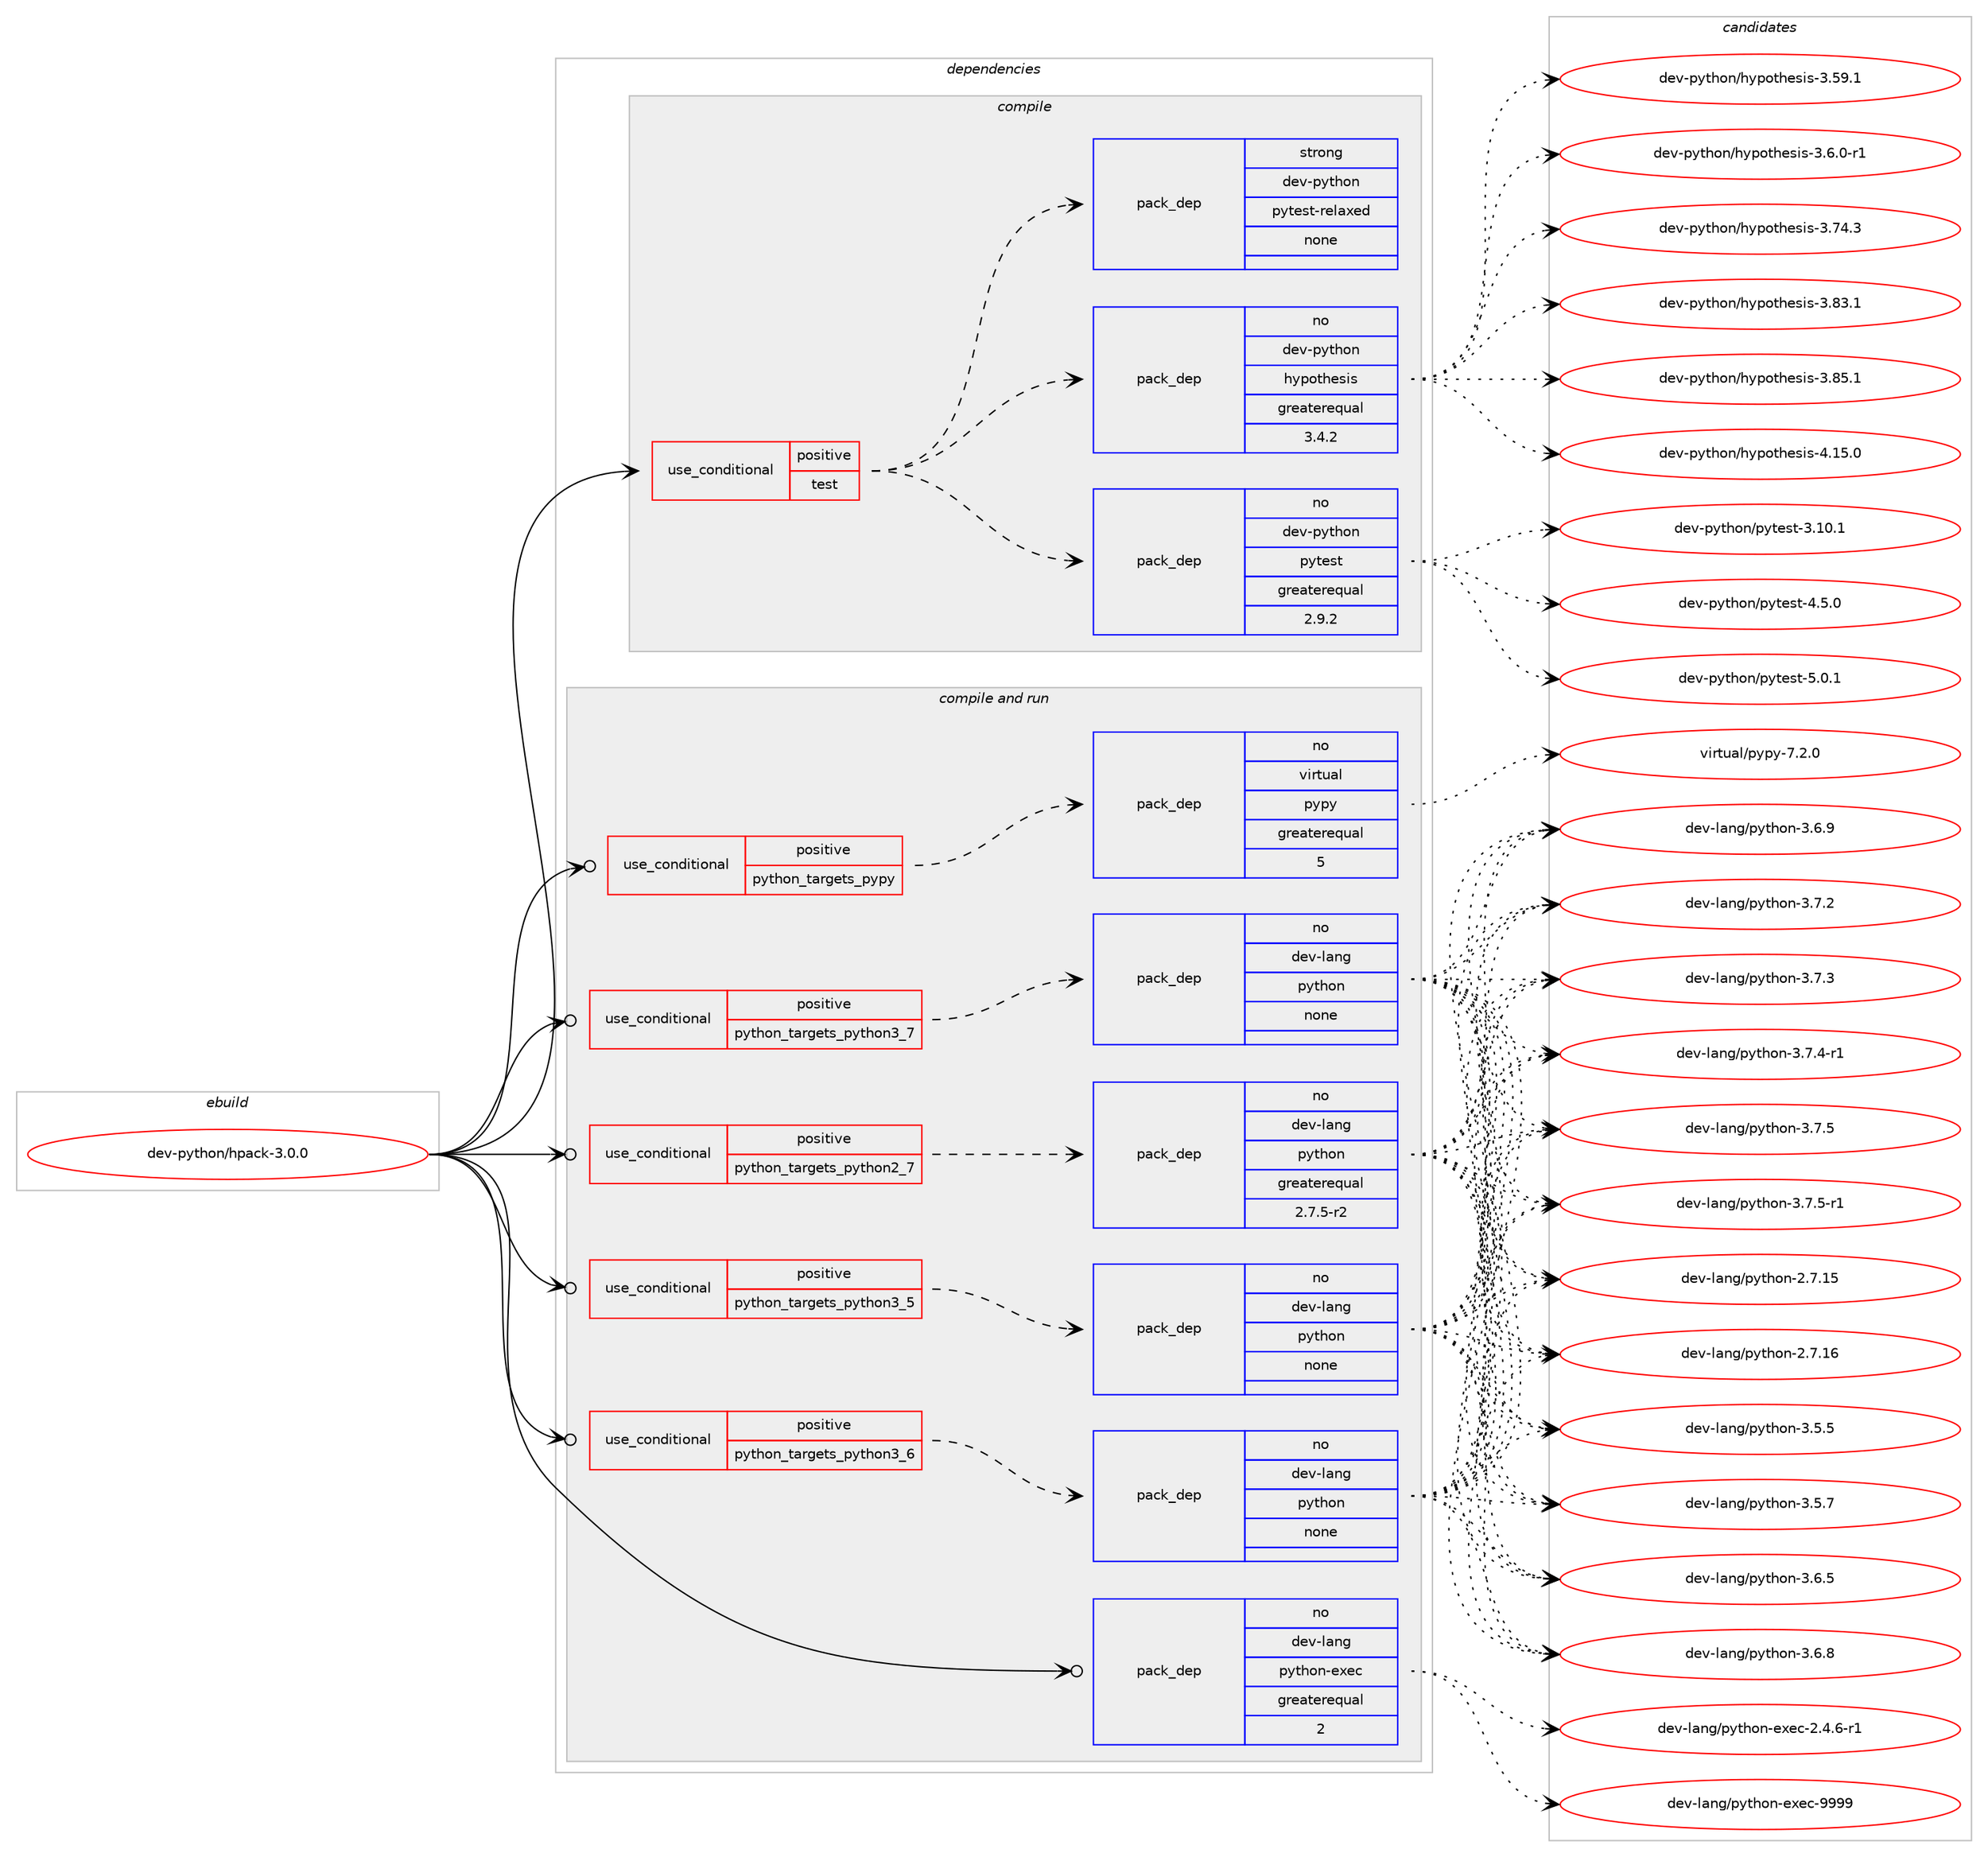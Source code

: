 digraph prolog {

# *************
# Graph options
# *************

newrank=true;
concentrate=true;
compound=true;
graph [rankdir=LR,fontname=Helvetica,fontsize=10,ranksep=1.5];#, ranksep=2.5, nodesep=0.2];
edge  [arrowhead=vee];
node  [fontname=Helvetica,fontsize=10];

# **********
# The ebuild
# **********

subgraph cluster_leftcol {
color=gray;
rank=same;
label=<<i>ebuild</i>>;
id [label="dev-python/hpack-3.0.0", color=red, width=4, href="../dev-python/hpack-3.0.0.svg"];
}

# ****************
# The dependencies
# ****************

subgraph cluster_midcol {
color=gray;
label=<<i>dependencies</i>>;
subgraph cluster_compile {
fillcolor="#eeeeee";
style=filled;
label=<<i>compile</i>>;
subgraph cond140491 {
dependency608456 [label=<<TABLE BORDER="0" CELLBORDER="1" CELLSPACING="0" CELLPADDING="4"><TR><TD ROWSPAN="3" CELLPADDING="10">use_conditional</TD></TR><TR><TD>positive</TD></TR><TR><TD>test</TD></TR></TABLE>>, shape=none, color=red];
subgraph pack456166 {
dependency608457 [label=<<TABLE BORDER="0" CELLBORDER="1" CELLSPACING="0" CELLPADDING="4" WIDTH="220"><TR><TD ROWSPAN="6" CELLPADDING="30">pack_dep</TD></TR><TR><TD WIDTH="110">no</TD></TR><TR><TD>dev-python</TD></TR><TR><TD>pytest</TD></TR><TR><TD>greaterequal</TD></TR><TR><TD>2.9.2</TD></TR></TABLE>>, shape=none, color=blue];
}
dependency608456:e -> dependency608457:w [weight=20,style="dashed",arrowhead="vee"];
subgraph pack456167 {
dependency608458 [label=<<TABLE BORDER="0" CELLBORDER="1" CELLSPACING="0" CELLPADDING="4" WIDTH="220"><TR><TD ROWSPAN="6" CELLPADDING="30">pack_dep</TD></TR><TR><TD WIDTH="110">no</TD></TR><TR><TD>dev-python</TD></TR><TR><TD>hypothesis</TD></TR><TR><TD>greaterequal</TD></TR><TR><TD>3.4.2</TD></TR></TABLE>>, shape=none, color=blue];
}
dependency608456:e -> dependency608458:w [weight=20,style="dashed",arrowhead="vee"];
subgraph pack456168 {
dependency608459 [label=<<TABLE BORDER="0" CELLBORDER="1" CELLSPACING="0" CELLPADDING="4" WIDTH="220"><TR><TD ROWSPAN="6" CELLPADDING="30">pack_dep</TD></TR><TR><TD WIDTH="110">strong</TD></TR><TR><TD>dev-python</TD></TR><TR><TD>pytest-relaxed</TD></TR><TR><TD>none</TD></TR><TR><TD></TD></TR></TABLE>>, shape=none, color=blue];
}
dependency608456:e -> dependency608459:w [weight=20,style="dashed",arrowhead="vee"];
}
id:e -> dependency608456:w [weight=20,style="solid",arrowhead="vee"];
}
subgraph cluster_compileandrun {
fillcolor="#eeeeee";
style=filled;
label=<<i>compile and run</i>>;
subgraph cond140492 {
dependency608460 [label=<<TABLE BORDER="0" CELLBORDER="1" CELLSPACING="0" CELLPADDING="4"><TR><TD ROWSPAN="3" CELLPADDING="10">use_conditional</TD></TR><TR><TD>positive</TD></TR><TR><TD>python_targets_pypy</TD></TR></TABLE>>, shape=none, color=red];
subgraph pack456169 {
dependency608461 [label=<<TABLE BORDER="0" CELLBORDER="1" CELLSPACING="0" CELLPADDING="4" WIDTH="220"><TR><TD ROWSPAN="6" CELLPADDING="30">pack_dep</TD></TR><TR><TD WIDTH="110">no</TD></TR><TR><TD>virtual</TD></TR><TR><TD>pypy</TD></TR><TR><TD>greaterequal</TD></TR><TR><TD>5</TD></TR></TABLE>>, shape=none, color=blue];
}
dependency608460:e -> dependency608461:w [weight=20,style="dashed",arrowhead="vee"];
}
id:e -> dependency608460:w [weight=20,style="solid",arrowhead="odotvee"];
subgraph cond140493 {
dependency608462 [label=<<TABLE BORDER="0" CELLBORDER="1" CELLSPACING="0" CELLPADDING="4"><TR><TD ROWSPAN="3" CELLPADDING="10">use_conditional</TD></TR><TR><TD>positive</TD></TR><TR><TD>python_targets_python2_7</TD></TR></TABLE>>, shape=none, color=red];
subgraph pack456170 {
dependency608463 [label=<<TABLE BORDER="0" CELLBORDER="1" CELLSPACING="0" CELLPADDING="4" WIDTH="220"><TR><TD ROWSPAN="6" CELLPADDING="30">pack_dep</TD></TR><TR><TD WIDTH="110">no</TD></TR><TR><TD>dev-lang</TD></TR><TR><TD>python</TD></TR><TR><TD>greaterequal</TD></TR><TR><TD>2.7.5-r2</TD></TR></TABLE>>, shape=none, color=blue];
}
dependency608462:e -> dependency608463:w [weight=20,style="dashed",arrowhead="vee"];
}
id:e -> dependency608462:w [weight=20,style="solid",arrowhead="odotvee"];
subgraph cond140494 {
dependency608464 [label=<<TABLE BORDER="0" CELLBORDER="1" CELLSPACING="0" CELLPADDING="4"><TR><TD ROWSPAN="3" CELLPADDING="10">use_conditional</TD></TR><TR><TD>positive</TD></TR><TR><TD>python_targets_python3_5</TD></TR></TABLE>>, shape=none, color=red];
subgraph pack456171 {
dependency608465 [label=<<TABLE BORDER="0" CELLBORDER="1" CELLSPACING="0" CELLPADDING="4" WIDTH="220"><TR><TD ROWSPAN="6" CELLPADDING="30">pack_dep</TD></TR><TR><TD WIDTH="110">no</TD></TR><TR><TD>dev-lang</TD></TR><TR><TD>python</TD></TR><TR><TD>none</TD></TR><TR><TD></TD></TR></TABLE>>, shape=none, color=blue];
}
dependency608464:e -> dependency608465:w [weight=20,style="dashed",arrowhead="vee"];
}
id:e -> dependency608464:w [weight=20,style="solid",arrowhead="odotvee"];
subgraph cond140495 {
dependency608466 [label=<<TABLE BORDER="0" CELLBORDER="1" CELLSPACING="0" CELLPADDING="4"><TR><TD ROWSPAN="3" CELLPADDING="10">use_conditional</TD></TR><TR><TD>positive</TD></TR><TR><TD>python_targets_python3_6</TD></TR></TABLE>>, shape=none, color=red];
subgraph pack456172 {
dependency608467 [label=<<TABLE BORDER="0" CELLBORDER="1" CELLSPACING="0" CELLPADDING="4" WIDTH="220"><TR><TD ROWSPAN="6" CELLPADDING="30">pack_dep</TD></TR><TR><TD WIDTH="110">no</TD></TR><TR><TD>dev-lang</TD></TR><TR><TD>python</TD></TR><TR><TD>none</TD></TR><TR><TD></TD></TR></TABLE>>, shape=none, color=blue];
}
dependency608466:e -> dependency608467:w [weight=20,style="dashed",arrowhead="vee"];
}
id:e -> dependency608466:w [weight=20,style="solid",arrowhead="odotvee"];
subgraph cond140496 {
dependency608468 [label=<<TABLE BORDER="0" CELLBORDER="1" CELLSPACING="0" CELLPADDING="4"><TR><TD ROWSPAN="3" CELLPADDING="10">use_conditional</TD></TR><TR><TD>positive</TD></TR><TR><TD>python_targets_python3_7</TD></TR></TABLE>>, shape=none, color=red];
subgraph pack456173 {
dependency608469 [label=<<TABLE BORDER="0" CELLBORDER="1" CELLSPACING="0" CELLPADDING="4" WIDTH="220"><TR><TD ROWSPAN="6" CELLPADDING="30">pack_dep</TD></TR><TR><TD WIDTH="110">no</TD></TR><TR><TD>dev-lang</TD></TR><TR><TD>python</TD></TR><TR><TD>none</TD></TR><TR><TD></TD></TR></TABLE>>, shape=none, color=blue];
}
dependency608468:e -> dependency608469:w [weight=20,style="dashed",arrowhead="vee"];
}
id:e -> dependency608468:w [weight=20,style="solid",arrowhead="odotvee"];
subgraph pack456174 {
dependency608470 [label=<<TABLE BORDER="0" CELLBORDER="1" CELLSPACING="0" CELLPADDING="4" WIDTH="220"><TR><TD ROWSPAN="6" CELLPADDING="30">pack_dep</TD></TR><TR><TD WIDTH="110">no</TD></TR><TR><TD>dev-lang</TD></TR><TR><TD>python-exec</TD></TR><TR><TD>greaterequal</TD></TR><TR><TD>2</TD></TR></TABLE>>, shape=none, color=blue];
}
id:e -> dependency608470:w [weight=20,style="solid",arrowhead="odotvee"];
}
subgraph cluster_run {
fillcolor="#eeeeee";
style=filled;
label=<<i>run</i>>;
}
}

# **************
# The candidates
# **************

subgraph cluster_choices {
rank=same;
color=gray;
label=<<i>candidates</i>>;

subgraph choice456166 {
color=black;
nodesep=1;
choice100101118451121211161041111104711212111610111511645514649484649 [label="dev-python/pytest-3.10.1", color=red, width=4,href="../dev-python/pytest-3.10.1.svg"];
choice1001011184511212111610411111047112121116101115116455246534648 [label="dev-python/pytest-4.5.0", color=red, width=4,href="../dev-python/pytest-4.5.0.svg"];
choice1001011184511212111610411111047112121116101115116455346484649 [label="dev-python/pytest-5.0.1", color=red, width=4,href="../dev-python/pytest-5.0.1.svg"];
dependency608457:e -> choice100101118451121211161041111104711212111610111511645514649484649:w [style=dotted,weight="100"];
dependency608457:e -> choice1001011184511212111610411111047112121116101115116455246534648:w [style=dotted,weight="100"];
dependency608457:e -> choice1001011184511212111610411111047112121116101115116455346484649:w [style=dotted,weight="100"];
}
subgraph choice456167 {
color=black;
nodesep=1;
choice100101118451121211161041111104710412111211111610410111510511545514653574649 [label="dev-python/hypothesis-3.59.1", color=red, width=4,href="../dev-python/hypothesis-3.59.1.svg"];
choice10010111845112121116104111110471041211121111161041011151051154551465446484511449 [label="dev-python/hypothesis-3.6.0-r1", color=red, width=4,href="../dev-python/hypothesis-3.6.0-r1.svg"];
choice100101118451121211161041111104710412111211111610410111510511545514655524651 [label="dev-python/hypothesis-3.74.3", color=red, width=4,href="../dev-python/hypothesis-3.74.3.svg"];
choice100101118451121211161041111104710412111211111610410111510511545514656514649 [label="dev-python/hypothesis-3.83.1", color=red, width=4,href="../dev-python/hypothesis-3.83.1.svg"];
choice100101118451121211161041111104710412111211111610410111510511545514656534649 [label="dev-python/hypothesis-3.85.1", color=red, width=4,href="../dev-python/hypothesis-3.85.1.svg"];
choice100101118451121211161041111104710412111211111610410111510511545524649534648 [label="dev-python/hypothesis-4.15.0", color=red, width=4,href="../dev-python/hypothesis-4.15.0.svg"];
dependency608458:e -> choice100101118451121211161041111104710412111211111610410111510511545514653574649:w [style=dotted,weight="100"];
dependency608458:e -> choice10010111845112121116104111110471041211121111161041011151051154551465446484511449:w [style=dotted,weight="100"];
dependency608458:e -> choice100101118451121211161041111104710412111211111610410111510511545514655524651:w [style=dotted,weight="100"];
dependency608458:e -> choice100101118451121211161041111104710412111211111610410111510511545514656514649:w [style=dotted,weight="100"];
dependency608458:e -> choice100101118451121211161041111104710412111211111610410111510511545514656534649:w [style=dotted,weight="100"];
dependency608458:e -> choice100101118451121211161041111104710412111211111610410111510511545524649534648:w [style=dotted,weight="100"];
}
subgraph choice456168 {
color=black;
nodesep=1;
}
subgraph choice456169 {
color=black;
nodesep=1;
choice1181051141161179710847112121112121455546504648 [label="virtual/pypy-7.2.0", color=red, width=4,href="../virtual/pypy-7.2.0.svg"];
dependency608461:e -> choice1181051141161179710847112121112121455546504648:w [style=dotted,weight="100"];
}
subgraph choice456170 {
color=black;
nodesep=1;
choice10010111845108971101034711212111610411111045504655464953 [label="dev-lang/python-2.7.15", color=red, width=4,href="../dev-lang/python-2.7.15.svg"];
choice10010111845108971101034711212111610411111045504655464954 [label="dev-lang/python-2.7.16", color=red, width=4,href="../dev-lang/python-2.7.16.svg"];
choice100101118451089711010347112121116104111110455146534653 [label="dev-lang/python-3.5.5", color=red, width=4,href="../dev-lang/python-3.5.5.svg"];
choice100101118451089711010347112121116104111110455146534655 [label="dev-lang/python-3.5.7", color=red, width=4,href="../dev-lang/python-3.5.7.svg"];
choice100101118451089711010347112121116104111110455146544653 [label="dev-lang/python-3.6.5", color=red, width=4,href="../dev-lang/python-3.6.5.svg"];
choice100101118451089711010347112121116104111110455146544656 [label="dev-lang/python-3.6.8", color=red, width=4,href="../dev-lang/python-3.6.8.svg"];
choice100101118451089711010347112121116104111110455146544657 [label="dev-lang/python-3.6.9", color=red, width=4,href="../dev-lang/python-3.6.9.svg"];
choice100101118451089711010347112121116104111110455146554650 [label="dev-lang/python-3.7.2", color=red, width=4,href="../dev-lang/python-3.7.2.svg"];
choice100101118451089711010347112121116104111110455146554651 [label="dev-lang/python-3.7.3", color=red, width=4,href="../dev-lang/python-3.7.3.svg"];
choice1001011184510897110103471121211161041111104551465546524511449 [label="dev-lang/python-3.7.4-r1", color=red, width=4,href="../dev-lang/python-3.7.4-r1.svg"];
choice100101118451089711010347112121116104111110455146554653 [label="dev-lang/python-3.7.5", color=red, width=4,href="../dev-lang/python-3.7.5.svg"];
choice1001011184510897110103471121211161041111104551465546534511449 [label="dev-lang/python-3.7.5-r1", color=red, width=4,href="../dev-lang/python-3.7.5-r1.svg"];
dependency608463:e -> choice10010111845108971101034711212111610411111045504655464953:w [style=dotted,weight="100"];
dependency608463:e -> choice10010111845108971101034711212111610411111045504655464954:w [style=dotted,weight="100"];
dependency608463:e -> choice100101118451089711010347112121116104111110455146534653:w [style=dotted,weight="100"];
dependency608463:e -> choice100101118451089711010347112121116104111110455146534655:w [style=dotted,weight="100"];
dependency608463:e -> choice100101118451089711010347112121116104111110455146544653:w [style=dotted,weight="100"];
dependency608463:e -> choice100101118451089711010347112121116104111110455146544656:w [style=dotted,weight="100"];
dependency608463:e -> choice100101118451089711010347112121116104111110455146544657:w [style=dotted,weight="100"];
dependency608463:e -> choice100101118451089711010347112121116104111110455146554650:w [style=dotted,weight="100"];
dependency608463:e -> choice100101118451089711010347112121116104111110455146554651:w [style=dotted,weight="100"];
dependency608463:e -> choice1001011184510897110103471121211161041111104551465546524511449:w [style=dotted,weight="100"];
dependency608463:e -> choice100101118451089711010347112121116104111110455146554653:w [style=dotted,weight="100"];
dependency608463:e -> choice1001011184510897110103471121211161041111104551465546534511449:w [style=dotted,weight="100"];
}
subgraph choice456171 {
color=black;
nodesep=1;
choice10010111845108971101034711212111610411111045504655464953 [label="dev-lang/python-2.7.15", color=red, width=4,href="../dev-lang/python-2.7.15.svg"];
choice10010111845108971101034711212111610411111045504655464954 [label="dev-lang/python-2.7.16", color=red, width=4,href="../dev-lang/python-2.7.16.svg"];
choice100101118451089711010347112121116104111110455146534653 [label="dev-lang/python-3.5.5", color=red, width=4,href="../dev-lang/python-3.5.5.svg"];
choice100101118451089711010347112121116104111110455146534655 [label="dev-lang/python-3.5.7", color=red, width=4,href="../dev-lang/python-3.5.7.svg"];
choice100101118451089711010347112121116104111110455146544653 [label="dev-lang/python-3.6.5", color=red, width=4,href="../dev-lang/python-3.6.5.svg"];
choice100101118451089711010347112121116104111110455146544656 [label="dev-lang/python-3.6.8", color=red, width=4,href="../dev-lang/python-3.6.8.svg"];
choice100101118451089711010347112121116104111110455146544657 [label="dev-lang/python-3.6.9", color=red, width=4,href="../dev-lang/python-3.6.9.svg"];
choice100101118451089711010347112121116104111110455146554650 [label="dev-lang/python-3.7.2", color=red, width=4,href="../dev-lang/python-3.7.2.svg"];
choice100101118451089711010347112121116104111110455146554651 [label="dev-lang/python-3.7.3", color=red, width=4,href="../dev-lang/python-3.7.3.svg"];
choice1001011184510897110103471121211161041111104551465546524511449 [label="dev-lang/python-3.7.4-r1", color=red, width=4,href="../dev-lang/python-3.7.4-r1.svg"];
choice100101118451089711010347112121116104111110455146554653 [label="dev-lang/python-3.7.5", color=red, width=4,href="../dev-lang/python-3.7.5.svg"];
choice1001011184510897110103471121211161041111104551465546534511449 [label="dev-lang/python-3.7.5-r1", color=red, width=4,href="../dev-lang/python-3.7.5-r1.svg"];
dependency608465:e -> choice10010111845108971101034711212111610411111045504655464953:w [style=dotted,weight="100"];
dependency608465:e -> choice10010111845108971101034711212111610411111045504655464954:w [style=dotted,weight="100"];
dependency608465:e -> choice100101118451089711010347112121116104111110455146534653:w [style=dotted,weight="100"];
dependency608465:e -> choice100101118451089711010347112121116104111110455146534655:w [style=dotted,weight="100"];
dependency608465:e -> choice100101118451089711010347112121116104111110455146544653:w [style=dotted,weight="100"];
dependency608465:e -> choice100101118451089711010347112121116104111110455146544656:w [style=dotted,weight="100"];
dependency608465:e -> choice100101118451089711010347112121116104111110455146544657:w [style=dotted,weight="100"];
dependency608465:e -> choice100101118451089711010347112121116104111110455146554650:w [style=dotted,weight="100"];
dependency608465:e -> choice100101118451089711010347112121116104111110455146554651:w [style=dotted,weight="100"];
dependency608465:e -> choice1001011184510897110103471121211161041111104551465546524511449:w [style=dotted,weight="100"];
dependency608465:e -> choice100101118451089711010347112121116104111110455146554653:w [style=dotted,weight="100"];
dependency608465:e -> choice1001011184510897110103471121211161041111104551465546534511449:w [style=dotted,weight="100"];
}
subgraph choice456172 {
color=black;
nodesep=1;
choice10010111845108971101034711212111610411111045504655464953 [label="dev-lang/python-2.7.15", color=red, width=4,href="../dev-lang/python-2.7.15.svg"];
choice10010111845108971101034711212111610411111045504655464954 [label="dev-lang/python-2.7.16", color=red, width=4,href="../dev-lang/python-2.7.16.svg"];
choice100101118451089711010347112121116104111110455146534653 [label="dev-lang/python-3.5.5", color=red, width=4,href="../dev-lang/python-3.5.5.svg"];
choice100101118451089711010347112121116104111110455146534655 [label="dev-lang/python-3.5.7", color=red, width=4,href="../dev-lang/python-3.5.7.svg"];
choice100101118451089711010347112121116104111110455146544653 [label="dev-lang/python-3.6.5", color=red, width=4,href="../dev-lang/python-3.6.5.svg"];
choice100101118451089711010347112121116104111110455146544656 [label="dev-lang/python-3.6.8", color=red, width=4,href="../dev-lang/python-3.6.8.svg"];
choice100101118451089711010347112121116104111110455146544657 [label="dev-lang/python-3.6.9", color=red, width=4,href="../dev-lang/python-3.6.9.svg"];
choice100101118451089711010347112121116104111110455146554650 [label="dev-lang/python-3.7.2", color=red, width=4,href="../dev-lang/python-3.7.2.svg"];
choice100101118451089711010347112121116104111110455146554651 [label="dev-lang/python-3.7.3", color=red, width=4,href="../dev-lang/python-3.7.3.svg"];
choice1001011184510897110103471121211161041111104551465546524511449 [label="dev-lang/python-3.7.4-r1", color=red, width=4,href="../dev-lang/python-3.7.4-r1.svg"];
choice100101118451089711010347112121116104111110455146554653 [label="dev-lang/python-3.7.5", color=red, width=4,href="../dev-lang/python-3.7.5.svg"];
choice1001011184510897110103471121211161041111104551465546534511449 [label="dev-lang/python-3.7.5-r1", color=red, width=4,href="../dev-lang/python-3.7.5-r1.svg"];
dependency608467:e -> choice10010111845108971101034711212111610411111045504655464953:w [style=dotted,weight="100"];
dependency608467:e -> choice10010111845108971101034711212111610411111045504655464954:w [style=dotted,weight="100"];
dependency608467:e -> choice100101118451089711010347112121116104111110455146534653:w [style=dotted,weight="100"];
dependency608467:e -> choice100101118451089711010347112121116104111110455146534655:w [style=dotted,weight="100"];
dependency608467:e -> choice100101118451089711010347112121116104111110455146544653:w [style=dotted,weight="100"];
dependency608467:e -> choice100101118451089711010347112121116104111110455146544656:w [style=dotted,weight="100"];
dependency608467:e -> choice100101118451089711010347112121116104111110455146544657:w [style=dotted,weight="100"];
dependency608467:e -> choice100101118451089711010347112121116104111110455146554650:w [style=dotted,weight="100"];
dependency608467:e -> choice100101118451089711010347112121116104111110455146554651:w [style=dotted,weight="100"];
dependency608467:e -> choice1001011184510897110103471121211161041111104551465546524511449:w [style=dotted,weight="100"];
dependency608467:e -> choice100101118451089711010347112121116104111110455146554653:w [style=dotted,weight="100"];
dependency608467:e -> choice1001011184510897110103471121211161041111104551465546534511449:w [style=dotted,weight="100"];
}
subgraph choice456173 {
color=black;
nodesep=1;
choice10010111845108971101034711212111610411111045504655464953 [label="dev-lang/python-2.7.15", color=red, width=4,href="../dev-lang/python-2.7.15.svg"];
choice10010111845108971101034711212111610411111045504655464954 [label="dev-lang/python-2.7.16", color=red, width=4,href="../dev-lang/python-2.7.16.svg"];
choice100101118451089711010347112121116104111110455146534653 [label="dev-lang/python-3.5.5", color=red, width=4,href="../dev-lang/python-3.5.5.svg"];
choice100101118451089711010347112121116104111110455146534655 [label="dev-lang/python-3.5.7", color=red, width=4,href="../dev-lang/python-3.5.7.svg"];
choice100101118451089711010347112121116104111110455146544653 [label="dev-lang/python-3.6.5", color=red, width=4,href="../dev-lang/python-3.6.5.svg"];
choice100101118451089711010347112121116104111110455146544656 [label="dev-lang/python-3.6.8", color=red, width=4,href="../dev-lang/python-3.6.8.svg"];
choice100101118451089711010347112121116104111110455146544657 [label="dev-lang/python-3.6.9", color=red, width=4,href="../dev-lang/python-3.6.9.svg"];
choice100101118451089711010347112121116104111110455146554650 [label="dev-lang/python-3.7.2", color=red, width=4,href="../dev-lang/python-3.7.2.svg"];
choice100101118451089711010347112121116104111110455146554651 [label="dev-lang/python-3.7.3", color=red, width=4,href="../dev-lang/python-3.7.3.svg"];
choice1001011184510897110103471121211161041111104551465546524511449 [label="dev-lang/python-3.7.4-r1", color=red, width=4,href="../dev-lang/python-3.7.4-r1.svg"];
choice100101118451089711010347112121116104111110455146554653 [label="dev-lang/python-3.7.5", color=red, width=4,href="../dev-lang/python-3.7.5.svg"];
choice1001011184510897110103471121211161041111104551465546534511449 [label="dev-lang/python-3.7.5-r1", color=red, width=4,href="../dev-lang/python-3.7.5-r1.svg"];
dependency608469:e -> choice10010111845108971101034711212111610411111045504655464953:w [style=dotted,weight="100"];
dependency608469:e -> choice10010111845108971101034711212111610411111045504655464954:w [style=dotted,weight="100"];
dependency608469:e -> choice100101118451089711010347112121116104111110455146534653:w [style=dotted,weight="100"];
dependency608469:e -> choice100101118451089711010347112121116104111110455146534655:w [style=dotted,weight="100"];
dependency608469:e -> choice100101118451089711010347112121116104111110455146544653:w [style=dotted,weight="100"];
dependency608469:e -> choice100101118451089711010347112121116104111110455146544656:w [style=dotted,weight="100"];
dependency608469:e -> choice100101118451089711010347112121116104111110455146544657:w [style=dotted,weight="100"];
dependency608469:e -> choice100101118451089711010347112121116104111110455146554650:w [style=dotted,weight="100"];
dependency608469:e -> choice100101118451089711010347112121116104111110455146554651:w [style=dotted,weight="100"];
dependency608469:e -> choice1001011184510897110103471121211161041111104551465546524511449:w [style=dotted,weight="100"];
dependency608469:e -> choice100101118451089711010347112121116104111110455146554653:w [style=dotted,weight="100"];
dependency608469:e -> choice1001011184510897110103471121211161041111104551465546534511449:w [style=dotted,weight="100"];
}
subgraph choice456174 {
color=black;
nodesep=1;
choice10010111845108971101034711212111610411111045101120101994550465246544511449 [label="dev-lang/python-exec-2.4.6-r1", color=red, width=4,href="../dev-lang/python-exec-2.4.6-r1.svg"];
choice10010111845108971101034711212111610411111045101120101994557575757 [label="dev-lang/python-exec-9999", color=red, width=4,href="../dev-lang/python-exec-9999.svg"];
dependency608470:e -> choice10010111845108971101034711212111610411111045101120101994550465246544511449:w [style=dotted,weight="100"];
dependency608470:e -> choice10010111845108971101034711212111610411111045101120101994557575757:w [style=dotted,weight="100"];
}
}

}
